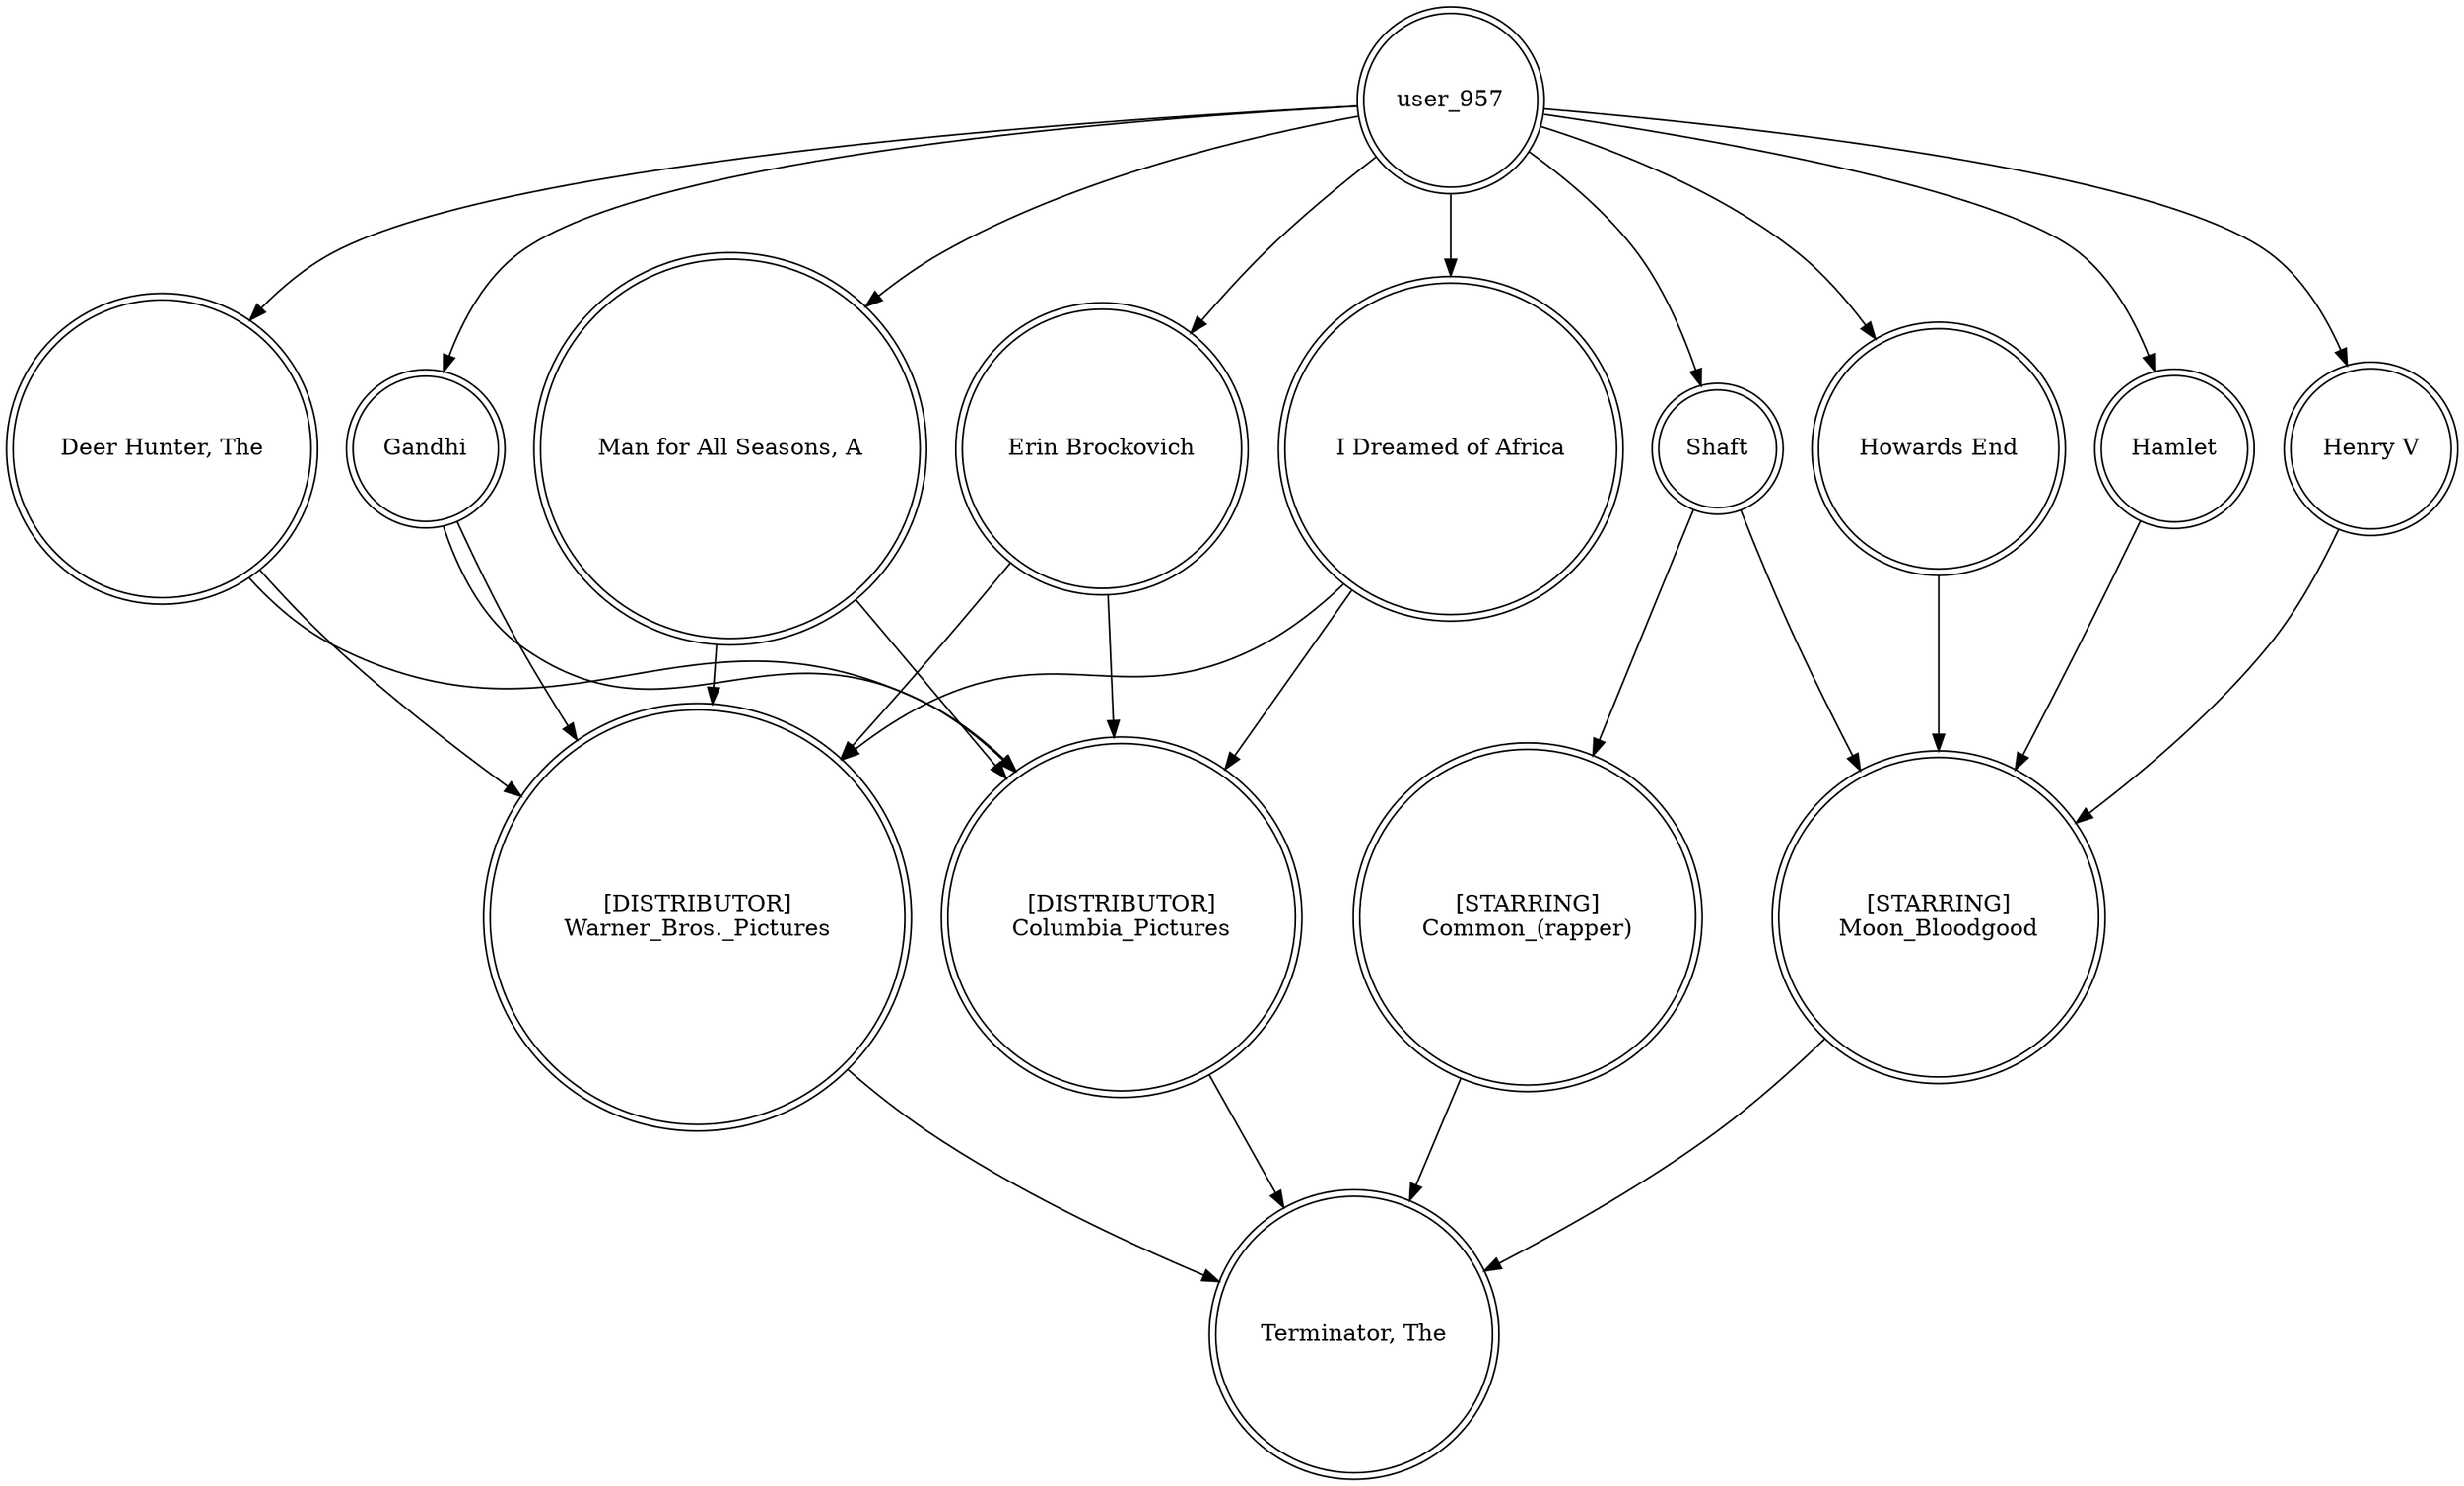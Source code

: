 digraph finite_state_machine {
	node [shape=doublecircle]
	user_957 -> "Man for All Seasons, A"
	user_957 -> "Erin Brockovich"
	"Erin Brockovich" -> "[DISTRIBUTOR]
Warner_Bros._Pictures"
	Shaft -> "[STARRING]
Common_(rapper)"
	"I Dreamed of Africa" -> "[DISTRIBUTOR]
Columbia_Pictures"
	"Howards End" -> "[STARRING]
Moon_Bloodgood"
	Hamlet -> "[STARRING]
Moon_Bloodgood"
	user_957 -> Shaft
	user_957 -> "Deer Hunter, The"
	"Deer Hunter, The" -> "[DISTRIBUTOR]
Columbia_Pictures"
	"Henry V" -> "[STARRING]
Moon_Bloodgood"
	"[STARRING]
Moon_Bloodgood" -> "Terminator, The"
	Gandhi -> "[DISTRIBUTOR]
Warner_Bros._Pictures"
	"Deer Hunter, The" -> "[DISTRIBUTOR]
Warner_Bros._Pictures"
	"[DISTRIBUTOR]
Warner_Bros._Pictures" -> "Terminator, The"
	Gandhi -> "[DISTRIBUTOR]
Columbia_Pictures"
	user_957 -> "Howards End"
	user_957 -> "I Dreamed of Africa"
	"[DISTRIBUTOR]
Columbia_Pictures" -> "Terminator, The"
	user_957 -> Gandhi
	user_957 -> "Henry V"
	"[STARRING]
Common_(rapper)" -> "Terminator, The"
	"I Dreamed of Africa" -> "[DISTRIBUTOR]
Warner_Bros._Pictures"
	"Erin Brockovich" -> "[DISTRIBUTOR]
Columbia_Pictures"
	"Man for All Seasons, A" -> "[DISTRIBUTOR]
Warner_Bros._Pictures"
	"Man for All Seasons, A" -> "[DISTRIBUTOR]
Columbia_Pictures"
	user_957 -> Hamlet
	Shaft -> "[STARRING]
Moon_Bloodgood"
}
